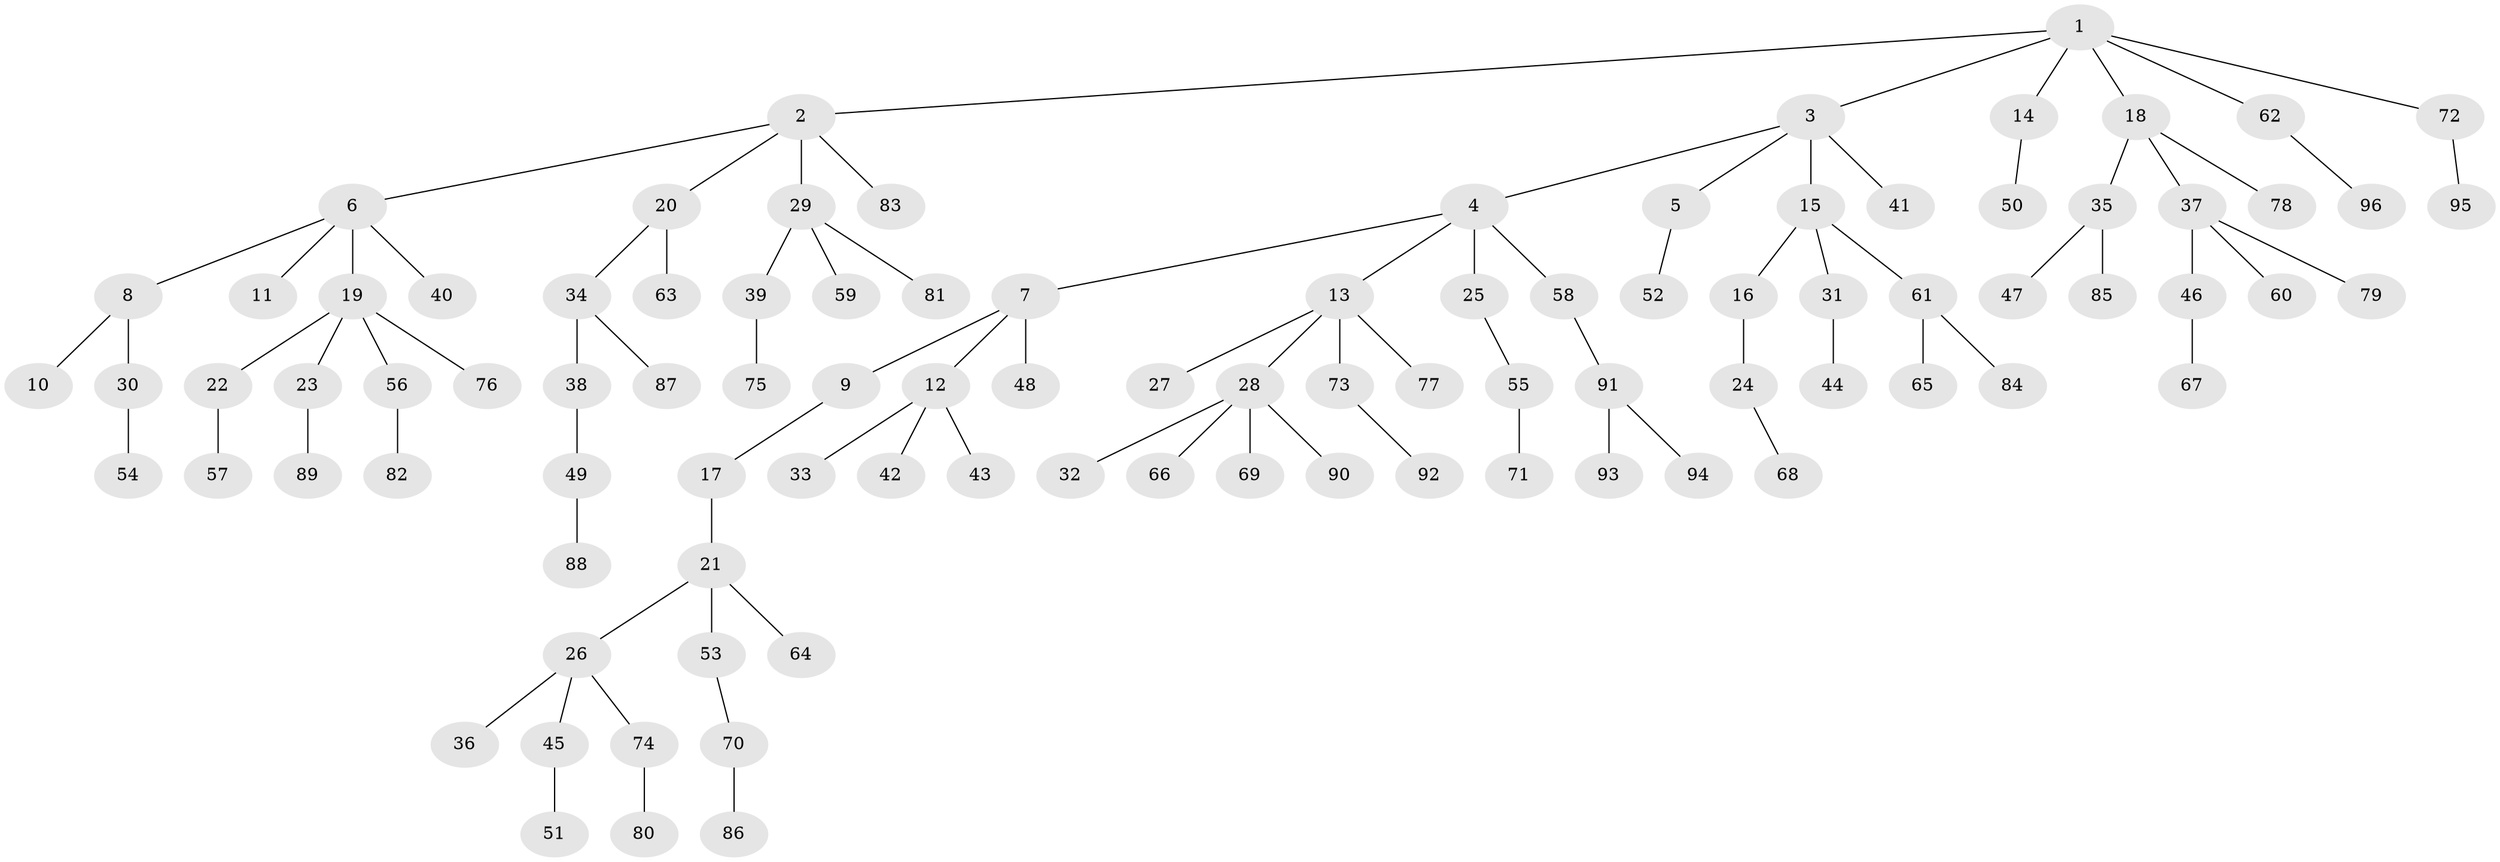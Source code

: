 // Generated by graph-tools (version 1.1) at 2025/36/03/09/25 02:36:33]
// undirected, 96 vertices, 95 edges
graph export_dot {
graph [start="1"]
  node [color=gray90,style=filled];
  1;
  2;
  3;
  4;
  5;
  6;
  7;
  8;
  9;
  10;
  11;
  12;
  13;
  14;
  15;
  16;
  17;
  18;
  19;
  20;
  21;
  22;
  23;
  24;
  25;
  26;
  27;
  28;
  29;
  30;
  31;
  32;
  33;
  34;
  35;
  36;
  37;
  38;
  39;
  40;
  41;
  42;
  43;
  44;
  45;
  46;
  47;
  48;
  49;
  50;
  51;
  52;
  53;
  54;
  55;
  56;
  57;
  58;
  59;
  60;
  61;
  62;
  63;
  64;
  65;
  66;
  67;
  68;
  69;
  70;
  71;
  72;
  73;
  74;
  75;
  76;
  77;
  78;
  79;
  80;
  81;
  82;
  83;
  84;
  85;
  86;
  87;
  88;
  89;
  90;
  91;
  92;
  93;
  94;
  95;
  96;
  1 -- 2;
  1 -- 3;
  1 -- 14;
  1 -- 18;
  1 -- 62;
  1 -- 72;
  2 -- 6;
  2 -- 20;
  2 -- 29;
  2 -- 83;
  3 -- 4;
  3 -- 5;
  3 -- 15;
  3 -- 41;
  4 -- 7;
  4 -- 13;
  4 -- 25;
  4 -- 58;
  5 -- 52;
  6 -- 8;
  6 -- 11;
  6 -- 19;
  6 -- 40;
  7 -- 9;
  7 -- 12;
  7 -- 48;
  8 -- 10;
  8 -- 30;
  9 -- 17;
  12 -- 33;
  12 -- 42;
  12 -- 43;
  13 -- 27;
  13 -- 28;
  13 -- 73;
  13 -- 77;
  14 -- 50;
  15 -- 16;
  15 -- 31;
  15 -- 61;
  16 -- 24;
  17 -- 21;
  18 -- 35;
  18 -- 37;
  18 -- 78;
  19 -- 22;
  19 -- 23;
  19 -- 56;
  19 -- 76;
  20 -- 34;
  20 -- 63;
  21 -- 26;
  21 -- 53;
  21 -- 64;
  22 -- 57;
  23 -- 89;
  24 -- 68;
  25 -- 55;
  26 -- 36;
  26 -- 45;
  26 -- 74;
  28 -- 32;
  28 -- 66;
  28 -- 69;
  28 -- 90;
  29 -- 39;
  29 -- 59;
  29 -- 81;
  30 -- 54;
  31 -- 44;
  34 -- 38;
  34 -- 87;
  35 -- 47;
  35 -- 85;
  37 -- 46;
  37 -- 60;
  37 -- 79;
  38 -- 49;
  39 -- 75;
  45 -- 51;
  46 -- 67;
  49 -- 88;
  53 -- 70;
  55 -- 71;
  56 -- 82;
  58 -- 91;
  61 -- 65;
  61 -- 84;
  62 -- 96;
  70 -- 86;
  72 -- 95;
  73 -- 92;
  74 -- 80;
  91 -- 93;
  91 -- 94;
}
